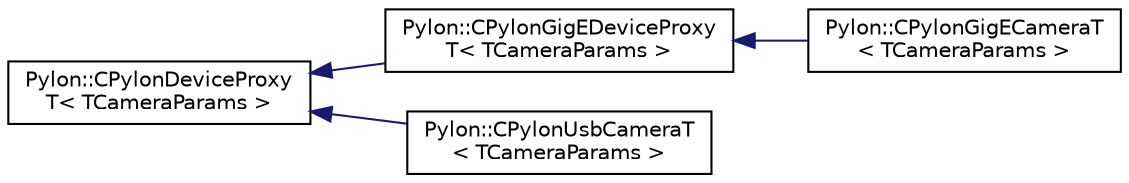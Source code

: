 digraph "Graphical Class Hierarchy"
{
  edge [fontname="Helvetica",fontsize="10",labelfontname="Helvetica",labelfontsize="10"];
  node [fontname="Helvetica",fontsize="10",shape=record];
  rankdir="LR";
  Node1 [label="Pylon::CPylonDeviceProxy\lT\< TCameraParams \>",height=0.2,width=0.4,color="black", fillcolor="white", style="filled",URL="$class_pylon_1_1_c_pylon_device_proxy_t.html",tooltip="Low Level API: The camera class for generic camera devices. "];
  Node1 -> Node2 [dir="back",color="midnightblue",fontsize="10",style="solid",fontname="Helvetica"];
  Node2 [label="Pylon::CPylonGigEDeviceProxy\lT\< TCameraParams \>",height=0.2,width=0.4,color="black", fillcolor="white", style="filled",URL="$class_pylon_1_1_c_pylon_gig_e_device_proxy_t.html",tooltip="Low Level API: The camera class for GigE Vision camera devices. "];
  Node2 -> Node3 [dir="back",color="midnightblue",fontsize="10",style="solid",fontname="Helvetica"];
  Node3 [label="Pylon::CPylonGigECameraT\l\< TCameraParams \>",height=0.2,width=0.4,color="black", fillcolor="white", style="filled",URL="$class_pylon_1_1_c_pylon_gig_e_camera_t.html",tooltip="Low Level API: The camera class for pylon GigE Vision camera devices. "];
  Node1 -> Node4 [dir="back",color="midnightblue",fontsize="10",style="solid",fontname="Helvetica"];
  Node4 [label="Pylon::CPylonUsbCameraT\l\< TCameraParams \>",height=0.2,width=0.4,color="black", fillcolor="white", style="filled",URL="$class_pylon_1_1_c_pylon_usb_camera_t.html",tooltip="Low Level API: The camera class for pylon USB3 Vision camera devices. "];
}
